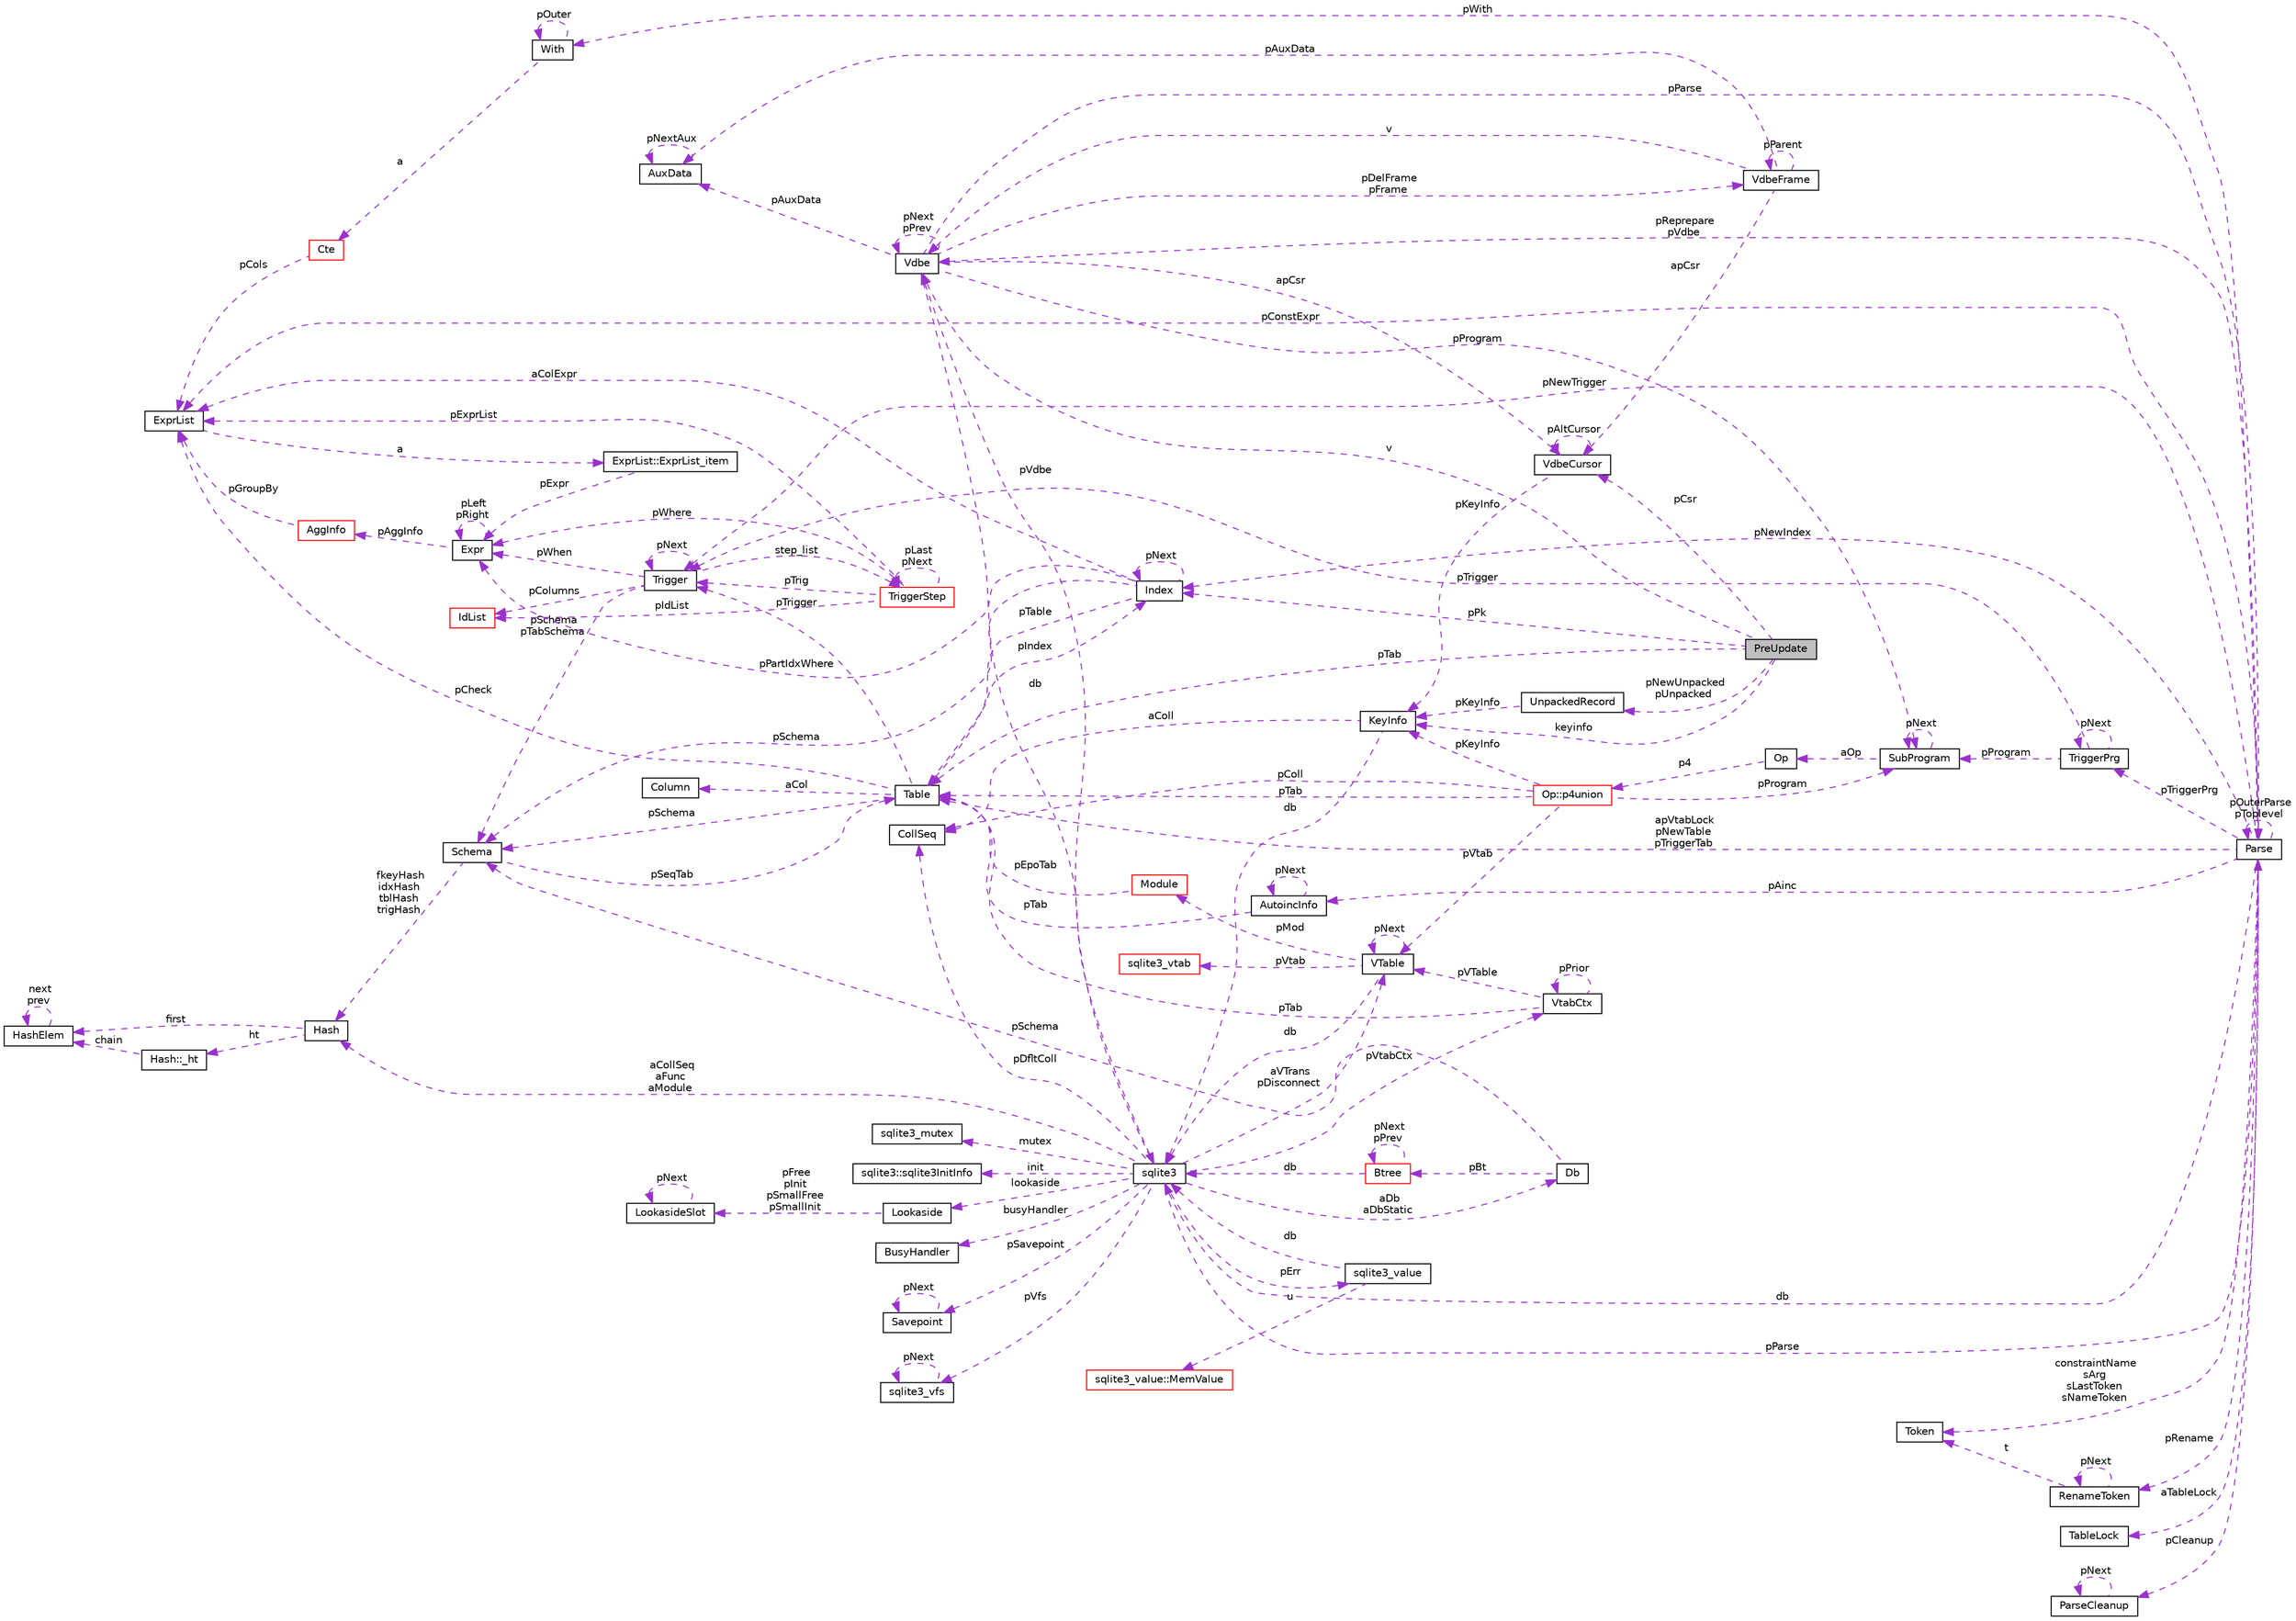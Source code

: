 digraph "PreUpdate"
{
 // LATEX_PDF_SIZE
  edge [fontname="Helvetica",fontsize="10",labelfontname="Helvetica",labelfontsize="10"];
  node [fontname="Helvetica",fontsize="10",shape=record];
  rankdir="LR";
  Node1 [label="PreUpdate",height=0.2,width=0.4,color="black", fillcolor="grey75", style="filled", fontcolor="black",tooltip=" "];
  Node2 -> Node1 [dir="back",color="darkorchid3",fontsize="10",style="dashed",label=" v" ,fontname="Helvetica"];
  Node2 [label="Vdbe",height=0.2,width=0.4,color="black", fillcolor="white", style="filled",URL="$db/d1b/sqlite3_8c.html#de/d53/structVdbe",tooltip=" "];
  Node3 -> Node2 [dir="back",color="darkorchid3",fontsize="10",style="dashed",label=" db" ,fontname="Helvetica"];
  Node3 [label="sqlite3",height=0.2,width=0.4,color="black", fillcolor="white", style="filled",URL="$d9/dcd/structsqlite3.html",tooltip=" "];
  Node4 -> Node3 [dir="back",color="darkorchid3",fontsize="10",style="dashed",label=" pVfs" ,fontname="Helvetica"];
  Node4 [label="sqlite3_vfs",height=0.2,width=0.4,color="black", fillcolor="white", style="filled",URL="$d3/d36/structsqlite3__vfs.html",tooltip=" "];
  Node4 -> Node4 [dir="back",color="darkorchid3",fontsize="10",style="dashed",label=" pNext" ,fontname="Helvetica"];
  Node2 -> Node3 [dir="back",color="darkorchid3",fontsize="10",style="dashed",label=" pVdbe" ,fontname="Helvetica"];
  Node5 -> Node3 [dir="back",color="darkorchid3",fontsize="10",style="dashed",label=" pDfltColl" ,fontname="Helvetica"];
  Node5 [label="CollSeq",height=0.2,width=0.4,color="black", fillcolor="white", style="filled",URL="$d1/d4e/structCollSeq.html",tooltip=" "];
  Node6 -> Node3 [dir="back",color="darkorchid3",fontsize="10",style="dashed",label=" mutex" ,fontname="Helvetica"];
  Node6 [label="sqlite3_mutex",height=0.2,width=0.4,color="black", fillcolor="white", style="filled",URL="$db/d1b/sqlite3_8c.html#d5/d3c/structsqlite3__mutex",tooltip=" "];
  Node7 -> Node3 [dir="back",color="darkorchid3",fontsize="10",style="dashed",label=" aDb\naDbStatic" ,fontname="Helvetica"];
  Node7 [label="Db",height=0.2,width=0.4,color="black", fillcolor="white", style="filled",URL="$db/d1b/sqlite3_8c.html#d2/d6b/structDb",tooltip=" "];
  Node8 -> Node7 [dir="back",color="darkorchid3",fontsize="10",style="dashed",label=" pBt" ,fontname="Helvetica"];
  Node8 [label="Btree",height=0.2,width=0.4,color="red", fillcolor="white", style="filled",URL="$db/d1b/sqlite3_8c.html#dd/db3/structBtree",tooltip=" "];
  Node3 -> Node8 [dir="back",color="darkorchid3",fontsize="10",style="dashed",label=" db" ,fontname="Helvetica"];
  Node8 -> Node8 [dir="back",color="darkorchid3",fontsize="10",style="dashed",label=" pNext\npPrev" ,fontname="Helvetica"];
  Node26 -> Node7 [dir="back",color="darkorchid3",fontsize="10",style="dashed",label=" pSchema" ,fontname="Helvetica"];
  Node26 [label="Schema",height=0.2,width=0.4,color="black", fillcolor="white", style="filled",URL="$db/d1b/sqlite3_8c.html#d8/db0/structSchema",tooltip=" "];
  Node27 -> Node26 [dir="back",color="darkorchid3",fontsize="10",style="dashed",label=" fkeyHash\nidxHash\ntblHash\ntrigHash" ,fontname="Helvetica"];
  Node27 [label="Hash",height=0.2,width=0.4,color="black", fillcolor="white", style="filled",URL="$db/d1b/sqlite3_8c.html#d1/dbe/structHash",tooltip=" "];
  Node28 -> Node27 [dir="back",color="darkorchid3",fontsize="10",style="dashed",label=" first" ,fontname="Helvetica"];
  Node28 [label="HashElem",height=0.2,width=0.4,color="black", fillcolor="white", style="filled",URL="$db/d1b/sqlite3_8c.html#da/d21/structHashElem",tooltip=" "];
  Node28 -> Node28 [dir="back",color="darkorchid3",fontsize="10",style="dashed",label=" next\nprev" ,fontname="Helvetica"];
  Node29 -> Node27 [dir="back",color="darkorchid3",fontsize="10",style="dashed",label=" ht" ,fontname="Helvetica"];
  Node29 [label="Hash::_ht",height=0.2,width=0.4,color="black", fillcolor="white", style="filled",URL="$db/d1b/sqlite3_8c.html#d7/d1f/structHash_1_1__ht",tooltip=" "];
  Node28 -> Node29 [dir="back",color="darkorchid3",fontsize="10",style="dashed",label=" chain" ,fontname="Helvetica"];
  Node30 -> Node26 [dir="back",color="darkorchid3",fontsize="10",style="dashed",label=" pSeqTab" ,fontname="Helvetica"];
  Node30 [label="Table",height=0.2,width=0.4,color="black", fillcolor="white", style="filled",URL="$db/d1b/sqlite3_8c.html#dc/dcb/structTable",tooltip=" "];
  Node31 -> Node30 [dir="back",color="darkorchid3",fontsize="10",style="dashed",label=" aCol" ,fontname="Helvetica"];
  Node31 [label="Column",height=0.2,width=0.4,color="black", fillcolor="white", style="filled",URL="$db/d1b/sqlite3_8c.html#dc/dc1/structColumn",tooltip=" "];
  Node32 -> Node30 [dir="back",color="darkorchid3",fontsize="10",style="dashed",label=" pIndex" ,fontname="Helvetica"];
  Node32 [label="Index",height=0.2,width=0.4,color="black", fillcolor="white", style="filled",URL="$db/d1b/sqlite3_8c.html#df/d86/structIndex",tooltip=" "];
  Node30 -> Node32 [dir="back",color="darkorchid3",fontsize="10",style="dashed",label=" pTable" ,fontname="Helvetica"];
  Node32 -> Node32 [dir="back",color="darkorchid3",fontsize="10",style="dashed",label=" pNext" ,fontname="Helvetica"];
  Node26 -> Node32 [dir="back",color="darkorchid3",fontsize="10",style="dashed",label=" pSchema" ,fontname="Helvetica"];
  Node33 -> Node32 [dir="back",color="darkorchid3",fontsize="10",style="dashed",label=" pPartIdxWhere" ,fontname="Helvetica"];
  Node33 [label="Expr",height=0.2,width=0.4,color="black", fillcolor="white", style="filled",URL="$db/d1b/sqlite3_8c.html#d4/dfb/structExpr",tooltip=" "];
  Node33 -> Node33 [dir="back",color="darkorchid3",fontsize="10",style="dashed",label=" pLeft\npRight" ,fontname="Helvetica"];
  Node34 -> Node33 [dir="back",color="darkorchid3",fontsize="10",style="dashed",label=" pAggInfo" ,fontname="Helvetica"];
  Node34 [label="AggInfo",height=0.2,width=0.4,color="red", fillcolor="white", style="filled",URL="$db/d1b/sqlite3_8c.html#d2/dc8/structAggInfo",tooltip=" "];
  Node35 -> Node34 [dir="back",color="darkorchid3",fontsize="10",style="dashed",label=" pGroupBy" ,fontname="Helvetica"];
  Node35 [label="ExprList",height=0.2,width=0.4,color="black", fillcolor="white", style="filled",URL="$db/d1b/sqlite3_8c.html#d5/d5c/structExprList",tooltip=" "];
  Node36 -> Node35 [dir="back",color="darkorchid3",fontsize="10",style="dashed",label=" a" ,fontname="Helvetica"];
  Node36 [label="ExprList::ExprList_item",height=0.2,width=0.4,color="black", fillcolor="white", style="filled",URL="$db/d1b/sqlite3_8c.html#d8/dae/structExprList_1_1ExprList__item",tooltip=" "];
  Node33 -> Node36 [dir="back",color="darkorchid3",fontsize="10",style="dashed",label=" pExpr" ,fontname="Helvetica"];
  Node35 -> Node32 [dir="back",color="darkorchid3",fontsize="10",style="dashed",label=" aColExpr" ,fontname="Helvetica"];
  Node35 -> Node30 [dir="back",color="darkorchid3",fontsize="10",style="dashed",label=" pCheck" ,fontname="Helvetica"];
  Node40 -> Node30 [dir="back",color="darkorchid3",fontsize="10",style="dashed",label=" pTrigger" ,fontname="Helvetica"];
  Node40 [label="Trigger",height=0.2,width=0.4,color="black", fillcolor="white", style="filled",URL="$db/d1b/sqlite3_8c.html#dc/d15/structTrigger",tooltip=" "];
  Node33 -> Node40 [dir="back",color="darkorchid3",fontsize="10",style="dashed",label=" pWhen" ,fontname="Helvetica"];
  Node41 -> Node40 [dir="back",color="darkorchid3",fontsize="10",style="dashed",label=" pColumns" ,fontname="Helvetica"];
  Node41 [label="IdList",height=0.2,width=0.4,color="red", fillcolor="white", style="filled",URL="$db/d1b/sqlite3_8c.html#da/d69/structIdList",tooltip=" "];
  Node26 -> Node40 [dir="back",color="darkorchid3",fontsize="10",style="dashed",label=" pSchema\npTabSchema" ,fontname="Helvetica"];
  Node43 -> Node40 [dir="back",color="darkorchid3",fontsize="10",style="dashed",label=" step_list" ,fontname="Helvetica"];
  Node43 [label="TriggerStep",height=0.2,width=0.4,color="red", fillcolor="white", style="filled",URL="$db/d1b/sqlite3_8c.html#d5/da5/structTriggerStep",tooltip=" "];
  Node40 -> Node43 [dir="back",color="darkorchid3",fontsize="10",style="dashed",label=" pTrig" ,fontname="Helvetica"];
  Node33 -> Node43 [dir="back",color="darkorchid3",fontsize="10",style="dashed",label=" pWhere" ,fontname="Helvetica"];
  Node35 -> Node43 [dir="back",color="darkorchid3",fontsize="10",style="dashed",label=" pExprList" ,fontname="Helvetica"];
  Node41 -> Node43 [dir="back",color="darkorchid3",fontsize="10",style="dashed",label=" pIdList" ,fontname="Helvetica"];
  Node43 -> Node43 [dir="back",color="darkorchid3",fontsize="10",style="dashed",label=" pLast\npNext" ,fontname="Helvetica"];
  Node40 -> Node40 [dir="back",color="darkorchid3",fontsize="10",style="dashed",label=" pNext" ,fontname="Helvetica"];
  Node26 -> Node30 [dir="back",color="darkorchid3",fontsize="10",style="dashed",label=" pSchema" ,fontname="Helvetica"];
  Node52 -> Node3 [dir="back",color="darkorchid3",fontsize="10",style="dashed",label=" init" ,fontname="Helvetica"];
  Node52 [label="sqlite3::sqlite3InitInfo",height=0.2,width=0.4,color="black", fillcolor="white", style="filled",URL="$d9/dcd/structsqlite3.html#df/d52/structsqlite3_1_1sqlite3InitInfo",tooltip=" "];
  Node53 -> Node3 [dir="back",color="darkorchid3",fontsize="10",style="dashed",label=" pParse" ,fontname="Helvetica"];
  Node53 [label="Parse",height=0.2,width=0.4,color="black", fillcolor="white", style="filled",URL="$db/d1b/sqlite3_8c.html#db/dbb/structParse",tooltip=" "];
  Node3 -> Node53 [dir="back",color="darkorchid3",fontsize="10",style="dashed",label=" db" ,fontname="Helvetica"];
  Node2 -> Node53 [dir="back",color="darkorchid3",fontsize="10",style="dashed",label=" pReprepare\npVdbe" ,fontname="Helvetica"];
  Node35 -> Node53 [dir="back",color="darkorchid3",fontsize="10",style="dashed",label=" pConstExpr" ,fontname="Helvetica"];
  Node54 -> Node53 [dir="back",color="darkorchid3",fontsize="10",style="dashed",label=" constraintName\nsArg\nsLastToken\nsNameToken" ,fontname="Helvetica"];
  Node54 [label="Token",height=0.2,width=0.4,color="black", fillcolor="white", style="filled",URL="$db/d1b/sqlite3_8c.html#df/dcd/structToken",tooltip=" "];
  Node55 -> Node53 [dir="back",color="darkorchid3",fontsize="10",style="dashed",label=" aTableLock" ,fontname="Helvetica"];
  Node55 [label="TableLock",height=0.2,width=0.4,color="black", fillcolor="white", style="filled",URL="$db/d1b/sqlite3_8c.html#d1/d79/structTableLock",tooltip=" "];
  Node56 -> Node53 [dir="back",color="darkorchid3",fontsize="10",style="dashed",label=" pAinc" ,fontname="Helvetica"];
  Node56 [label="AutoincInfo",height=0.2,width=0.4,color="black", fillcolor="white", style="filled",URL="$db/d1b/sqlite3_8c.html#db/d7b/structAutoincInfo",tooltip=" "];
  Node56 -> Node56 [dir="back",color="darkorchid3",fontsize="10",style="dashed",label=" pNext" ,fontname="Helvetica"];
  Node30 -> Node56 [dir="back",color="darkorchid3",fontsize="10",style="dashed",label=" pTab" ,fontname="Helvetica"];
  Node53 -> Node53 [dir="back",color="darkorchid3",fontsize="10",style="dashed",label=" pOuterParse\npToplevel" ,fontname="Helvetica"];
  Node30 -> Node53 [dir="back",color="darkorchid3",fontsize="10",style="dashed",label=" apVtabLock\npNewTable\npTriggerTab" ,fontname="Helvetica"];
  Node57 -> Node53 [dir="back",color="darkorchid3",fontsize="10",style="dashed",label=" pTriggerPrg" ,fontname="Helvetica"];
  Node57 [label="TriggerPrg",height=0.2,width=0.4,color="black", fillcolor="white", style="filled",URL="$db/d1b/sqlite3_8c.html#d9/d62/structTriggerPrg",tooltip=" "];
  Node40 -> Node57 [dir="back",color="darkorchid3",fontsize="10",style="dashed",label=" pTrigger" ,fontname="Helvetica"];
  Node57 -> Node57 [dir="back",color="darkorchid3",fontsize="10",style="dashed",label=" pNext" ,fontname="Helvetica"];
  Node58 -> Node57 [dir="back",color="darkorchid3",fontsize="10",style="dashed",label=" pProgram" ,fontname="Helvetica"];
  Node58 [label="SubProgram",height=0.2,width=0.4,color="black", fillcolor="white", style="filled",URL="$db/d1b/sqlite3_8c.html#de/d7a/structSubProgram",tooltip=" "];
  Node59 -> Node58 [dir="back",color="darkorchid3",fontsize="10",style="dashed",label=" aOp" ,fontname="Helvetica"];
  Node59 [label="Op",height=0.2,width=0.4,color="black", fillcolor="white", style="filled",URL="$db/d1b/sqlite3_8c.html#d5/d1d/structVdbeOp",tooltip=" "];
  Node60 -> Node59 [dir="back",color="darkorchid3",fontsize="10",style="dashed",label=" p4" ,fontname="Helvetica"];
  Node60 [label="Op::p4union",height=0.2,width=0.4,color="red", fillcolor="white", style="filled",URL="$db/d1b/sqlite3_8c.html#dd/d82/unionVdbeOp_1_1p4union",tooltip=" "];
  Node5 -> Node60 [dir="back",color="darkorchid3",fontsize="10",style="dashed",label=" pColl" ,fontname="Helvetica"];
  Node64 -> Node60 [dir="back",color="darkorchid3",fontsize="10",style="dashed",label=" pVtab" ,fontname="Helvetica"];
  Node64 [label="VTable",height=0.2,width=0.4,color="black", fillcolor="white", style="filled",URL="$db/d1b/sqlite3_8c.html#d9/dde/structVTable",tooltip=" "];
  Node3 -> Node64 [dir="back",color="darkorchid3",fontsize="10",style="dashed",label=" db" ,fontname="Helvetica"];
  Node65 -> Node64 [dir="back",color="darkorchid3",fontsize="10",style="dashed",label=" pMod" ,fontname="Helvetica"];
  Node65 [label="Module",height=0.2,width=0.4,color="red", fillcolor="white", style="filled",URL="$d0/dc5/structModule.html",tooltip=" "];
  Node30 -> Node65 [dir="back",color="darkorchid3",fontsize="10",style="dashed",label=" pEpoTab" ,fontname="Helvetica"];
  Node67 -> Node64 [dir="back",color="darkorchid3",fontsize="10",style="dashed",label=" pVtab" ,fontname="Helvetica"];
  Node67 [label="sqlite3_vtab",height=0.2,width=0.4,color="red", fillcolor="white", style="filled",URL="$de/dd3/sqlite3_8h.html#d3/d12/structsqlite3__vtab",tooltip=" "];
  Node64 -> Node64 [dir="back",color="darkorchid3",fontsize="10",style="dashed",label=" pNext" ,fontname="Helvetica"];
  Node23 -> Node60 [dir="back",color="darkorchid3",fontsize="10",style="dashed",label=" pKeyInfo" ,fontname="Helvetica"];
  Node23 [label="KeyInfo",height=0.2,width=0.4,color="black", fillcolor="white", style="filled",URL="$db/d1b/sqlite3_8c.html#d2/d51/structKeyInfo",tooltip=" "];
  Node3 -> Node23 [dir="back",color="darkorchid3",fontsize="10",style="dashed",label=" db" ,fontname="Helvetica"];
  Node5 -> Node23 [dir="back",color="darkorchid3",fontsize="10",style="dashed",label=" aColl" ,fontname="Helvetica"];
  Node58 -> Node60 [dir="back",color="darkorchid3",fontsize="10",style="dashed",label=" pProgram" ,fontname="Helvetica"];
  Node30 -> Node60 [dir="back",color="darkorchid3",fontsize="10",style="dashed",label=" pTab" ,fontname="Helvetica"];
  Node58 -> Node58 [dir="back",color="darkorchid3",fontsize="10",style="dashed",label=" pNext" ,fontname="Helvetica"];
  Node68 -> Node53 [dir="back",color="darkorchid3",fontsize="10",style="dashed",label=" pCleanup" ,fontname="Helvetica"];
  Node68 [label="ParseCleanup",height=0.2,width=0.4,color="black", fillcolor="white", style="filled",URL="$de/d52/structParseCleanup.html",tooltip=" "];
  Node68 -> Node68 [dir="back",color="darkorchid3",fontsize="10",style="dashed",label=" pNext" ,fontname="Helvetica"];
  Node32 -> Node53 [dir="back",color="darkorchid3",fontsize="10",style="dashed",label=" pNewIndex" ,fontname="Helvetica"];
  Node40 -> Node53 [dir="back",color="darkorchid3",fontsize="10",style="dashed",label=" pNewTrigger" ,fontname="Helvetica"];
  Node47 -> Node53 [dir="back",color="darkorchid3",fontsize="10",style="dashed",label=" pWith" ,fontname="Helvetica"];
  Node47 [label="With",height=0.2,width=0.4,color="black", fillcolor="white", style="filled",URL="$db/d1b/sqlite3_8c.html#df/d70/structWith",tooltip=" "];
  Node47 -> Node47 [dir="back",color="darkorchid3",fontsize="10",style="dashed",label=" pOuter" ,fontname="Helvetica"];
  Node48 -> Node47 [dir="back",color="darkorchid3",fontsize="10",style="dashed",label=" a" ,fontname="Helvetica"];
  Node48 [label="Cte",height=0.2,width=0.4,color="red", fillcolor="white", style="filled",URL="$db/d1b/sqlite3_8c.html#da/dbd/structCte",tooltip=" "];
  Node35 -> Node48 [dir="back",color="darkorchid3",fontsize="10",style="dashed",label=" pCols" ,fontname="Helvetica"];
  Node69 -> Node53 [dir="back",color="darkorchid3",fontsize="10",style="dashed",label=" pRename" ,fontname="Helvetica"];
  Node69 [label="RenameToken",height=0.2,width=0.4,color="black", fillcolor="white", style="filled",URL="$db/d1b/sqlite3_8c.html#d7/db5/structRenameToken",tooltip=" "];
  Node54 -> Node69 [dir="back",color="darkorchid3",fontsize="10",style="dashed",label=" t" ,fontname="Helvetica"];
  Node69 -> Node69 [dir="back",color="darkorchid3",fontsize="10",style="dashed",label=" pNext" ,fontname="Helvetica"];
  Node62 -> Node3 [dir="back",color="darkorchid3",fontsize="10",style="dashed",label=" pErr" ,fontname="Helvetica"];
  Node62 [label="sqlite3_value",height=0.2,width=0.4,color="black", fillcolor="white", style="filled",URL="$d0/d9c/structsqlite3__value.html",tooltip=" "];
  Node63 -> Node62 [dir="back",color="darkorchid3",fontsize="10",style="dashed",label=" u" ,fontname="Helvetica"];
  Node63 [label="sqlite3_value::MemValue",height=0.2,width=0.4,color="red", fillcolor="white", style="filled",URL="$d0/d9c/structsqlite3__value.html#d5/da9/unionsqlite3__value_1_1MemValue",tooltip=" "];
  Node3 -> Node62 [dir="back",color="darkorchid3",fontsize="10",style="dashed",label=" db" ,fontname="Helvetica"];
  Node70 -> Node3 [dir="back",color="darkorchid3",fontsize="10",style="dashed",label=" lookaside" ,fontname="Helvetica"];
  Node70 [label="Lookaside",height=0.2,width=0.4,color="black", fillcolor="white", style="filled",URL="$db/d1b/sqlite3_8c.html#d9/d54/structLookaside",tooltip=" "];
  Node71 -> Node70 [dir="back",color="darkorchid3",fontsize="10",style="dashed",label=" pFree\npInit\npSmallFree\npSmallInit" ,fontname="Helvetica"];
  Node71 [label="LookasideSlot",height=0.2,width=0.4,color="black", fillcolor="white", style="filled",URL="$db/d1b/sqlite3_8c.html#d1/de0/structLookasideSlot",tooltip=" "];
  Node71 -> Node71 [dir="back",color="darkorchid3",fontsize="10",style="dashed",label=" pNext" ,fontname="Helvetica"];
  Node27 -> Node3 [dir="back",color="darkorchid3",fontsize="10",style="dashed",label=" aCollSeq\naFunc\naModule" ,fontname="Helvetica"];
  Node72 -> Node3 [dir="back",color="darkorchid3",fontsize="10",style="dashed",label=" pVtabCtx" ,fontname="Helvetica"];
  Node72 [label="VtabCtx",height=0.2,width=0.4,color="black", fillcolor="white", style="filled",URL="$db/d1b/sqlite3_8c.html#d3/d4f/structVtabCtx",tooltip=" "];
  Node64 -> Node72 [dir="back",color="darkorchid3",fontsize="10",style="dashed",label=" pVTable" ,fontname="Helvetica"];
  Node30 -> Node72 [dir="back",color="darkorchid3",fontsize="10",style="dashed",label=" pTab" ,fontname="Helvetica"];
  Node72 -> Node72 [dir="back",color="darkorchid3",fontsize="10",style="dashed",label=" pPrior" ,fontname="Helvetica"];
  Node64 -> Node3 [dir="back",color="darkorchid3",fontsize="10",style="dashed",label=" aVTrans\npDisconnect" ,fontname="Helvetica"];
  Node73 -> Node3 [dir="back",color="darkorchid3",fontsize="10",style="dashed",label=" busyHandler" ,fontname="Helvetica"];
  Node73 [label="BusyHandler",height=0.2,width=0.4,color="black", fillcolor="white", style="filled",URL="$dc/d2e/structBusyHandler.html",tooltip=" "];
  Node74 -> Node3 [dir="back",color="darkorchid3",fontsize="10",style="dashed",label=" pSavepoint" ,fontname="Helvetica"];
  Node74 [label="Savepoint",height=0.2,width=0.4,color="black", fillcolor="white", style="filled",URL="$db/d1b/sqlite3_8c.html#d3/d2f/structSavepoint",tooltip=" "];
  Node74 -> Node74 [dir="back",color="darkorchid3",fontsize="10",style="dashed",label=" pNext" ,fontname="Helvetica"];
  Node2 -> Node2 [dir="back",color="darkorchid3",fontsize="10",style="dashed",label=" pNext\npPrev" ,fontname="Helvetica"];
  Node53 -> Node2 [dir="back",color="darkorchid3",fontsize="10",style="dashed",label=" pParse" ,fontname="Helvetica"];
  Node75 -> Node2 [dir="back",color="darkorchid3",fontsize="10",style="dashed",label=" apCsr" ,fontname="Helvetica"];
  Node75 [label="VdbeCursor",height=0.2,width=0.4,color="black", fillcolor="white", style="filled",URL="$db/d1b/sqlite3_8c.html#d0/dd5/structVdbeCursor",tooltip=" "];
  Node75 -> Node75 [dir="back",color="darkorchid3",fontsize="10",style="dashed",label=" pAltCursor" ,fontname="Helvetica"];
  Node23 -> Node75 [dir="back",color="darkorchid3",fontsize="10",style="dashed",label=" pKeyInfo" ,fontname="Helvetica"];
  Node76 -> Node2 [dir="back",color="darkorchid3",fontsize="10",style="dashed",label=" pDelFrame\npFrame" ,fontname="Helvetica"];
  Node76 [label="VdbeFrame",height=0.2,width=0.4,color="black", fillcolor="white", style="filled",URL="$db/d1b/sqlite3_8c.html#df/db1/structVdbeFrame",tooltip=" "];
  Node2 -> Node76 [dir="back",color="darkorchid3",fontsize="10",style="dashed",label=" v" ,fontname="Helvetica"];
  Node76 -> Node76 [dir="back",color="darkorchid3",fontsize="10",style="dashed",label=" pParent" ,fontname="Helvetica"];
  Node75 -> Node76 [dir="back",color="darkorchid3",fontsize="10",style="dashed",label=" apCsr" ,fontname="Helvetica"];
  Node77 -> Node76 [dir="back",color="darkorchid3",fontsize="10",style="dashed",label=" pAuxData" ,fontname="Helvetica"];
  Node77 [label="AuxData",height=0.2,width=0.4,color="black", fillcolor="white", style="filled",URL="$d7/d4c/structAuxData.html",tooltip=" "];
  Node77 -> Node77 [dir="back",color="darkorchid3",fontsize="10",style="dashed",label=" pNextAux" ,fontname="Helvetica"];
  Node58 -> Node2 [dir="back",color="darkorchid3",fontsize="10",style="dashed",label=" pProgram" ,fontname="Helvetica"];
  Node77 -> Node2 [dir="back",color="darkorchid3",fontsize="10",style="dashed",label=" pAuxData" ,fontname="Helvetica"];
  Node75 -> Node1 [dir="back",color="darkorchid3",fontsize="10",style="dashed",label=" pCsr" ,fontname="Helvetica"];
  Node23 -> Node1 [dir="back",color="darkorchid3",fontsize="10",style="dashed",label=" keyinfo" ,fontname="Helvetica"];
  Node78 -> Node1 [dir="back",color="darkorchid3",fontsize="10",style="dashed",label=" pNewUnpacked\npUnpacked" ,fontname="Helvetica"];
  Node78 [label="UnpackedRecord",height=0.2,width=0.4,color="black", fillcolor="white", style="filled",URL="$db/d1b/sqlite3_8c.html#df/dc9/structUnpackedRecord",tooltip=" "];
  Node23 -> Node78 [dir="back",color="darkorchid3",fontsize="10",style="dashed",label=" pKeyInfo" ,fontname="Helvetica"];
  Node30 -> Node1 [dir="back",color="darkorchid3",fontsize="10",style="dashed",label=" pTab" ,fontname="Helvetica"];
  Node32 -> Node1 [dir="back",color="darkorchid3",fontsize="10",style="dashed",label=" pPk" ,fontname="Helvetica"];
}
